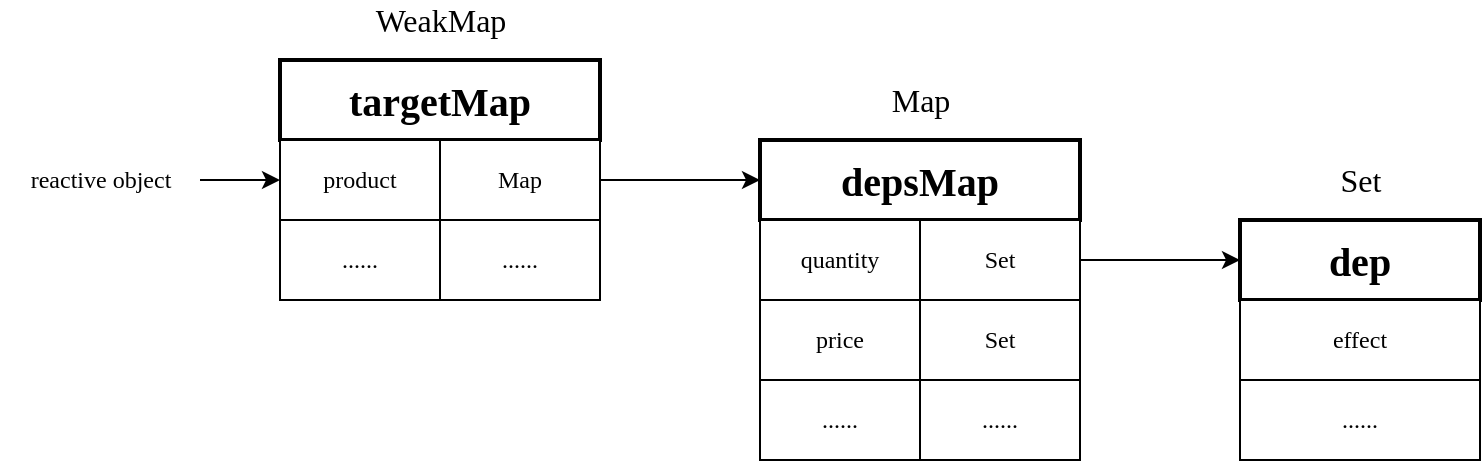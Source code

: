 <mxfile version="17.4.0" type="github">
  <diagram id="GzsZJ0gia4HIRhkVY6vl" name="Page-1">
    <mxGraphModel dx="1178" dy="641" grid="0" gridSize="10" guides="1" tooltips="1" connect="1" arrows="1" fold="1" page="1" pageScale="1" pageWidth="827" pageHeight="1169" math="0" shadow="0">
      <root>
        <mxCell id="0" />
        <mxCell id="1" parent="0" />
        <mxCell id="gN-B2AEJe_XTWejiOF4b-1" value="targetMap&lt;br&gt;" style="rounded=0;whiteSpace=wrap;html=1;fontStyle=1;fontSize=20;fontFamily=Comic Sans MS;labelBorderColor=none;strokeWidth=2;" parent="1" vertex="1">
          <mxGeometry x="160" y="160" width="160" height="40" as="geometry" />
        </mxCell>
        <mxCell id="gN-B2AEJe_XTWejiOF4b-4" value="product" style="rounded=0;whiteSpace=wrap;html=1;labelBorderColor=none;fontFamily=Comic Sans MS;fontSize=12;strokeWidth=1;" parent="1" vertex="1">
          <mxGeometry x="160" y="200" width="80" height="40" as="geometry" />
        </mxCell>
        <mxCell id="gN-B2AEJe_XTWejiOF4b-22" style="edgeStyle=none;rounded=0;orthogonalLoop=1;jettySize=auto;html=1;exitX=1;exitY=0.5;exitDx=0;exitDy=0;entryX=0;entryY=0.5;entryDx=0;entryDy=0;fontFamily=Comic Sans MS;fontSize=12;endArrow=classic;endFill=1;strokeWidth=1;" parent="1" source="gN-B2AEJe_XTWejiOF4b-5" target="gN-B2AEJe_XTWejiOF4b-15" edge="1">
          <mxGeometry relative="1" as="geometry" />
        </mxCell>
        <mxCell id="gN-B2AEJe_XTWejiOF4b-5" value="Map" style="rounded=0;whiteSpace=wrap;html=1;labelBorderColor=none;fontFamily=Comic Sans MS;fontSize=12;strokeWidth=1;" parent="1" vertex="1">
          <mxGeometry x="240" y="200" width="80" height="40" as="geometry" />
        </mxCell>
        <mxCell id="gN-B2AEJe_XTWejiOF4b-6" value="......" style="rounded=0;whiteSpace=wrap;html=1;labelBorderColor=none;fontFamily=Comic Sans MS;fontSize=12;strokeWidth=1;" parent="1" vertex="1">
          <mxGeometry x="160" y="240" width="80" height="40" as="geometry" />
        </mxCell>
        <mxCell id="gN-B2AEJe_XTWejiOF4b-7" value="......" style="rounded=0;whiteSpace=wrap;html=1;labelBorderColor=none;fontFamily=Comic Sans MS;fontSize=12;strokeWidth=1;" parent="1" vertex="1">
          <mxGeometry x="240" y="240" width="80" height="40" as="geometry" />
        </mxCell>
        <mxCell id="gN-B2AEJe_XTWejiOF4b-14" value="" style="orthogonalLoop=1;jettySize=auto;html=1;fontFamily=Comic Sans MS;fontSize=12;entryX=0;entryY=0.5;entryDx=0;entryDy=0;strokeWidth=1;rounded=0;endArrow=classic;endFill=1;" parent="1" source="gN-B2AEJe_XTWejiOF4b-11" target="gN-B2AEJe_XTWejiOF4b-4" edge="1">
          <mxGeometry relative="1" as="geometry" />
        </mxCell>
        <mxCell id="gN-B2AEJe_XTWejiOF4b-11" value="reactive object" style="text;html=1;align=center;verticalAlign=middle;resizable=0;points=[];autosize=1;strokeColor=none;fillColor=none;fontSize=12;fontFamily=Comic Sans MS;" parent="1" vertex="1">
          <mxGeometry x="20" y="210" width="100" height="20" as="geometry" />
        </mxCell>
        <mxCell id="gN-B2AEJe_XTWejiOF4b-15" value="depsMap" style="rounded=0;whiteSpace=wrap;html=1;fontStyle=1;fontSize=20;fontFamily=Comic Sans MS;labelBorderColor=none;strokeWidth=2;" parent="1" vertex="1">
          <mxGeometry x="400" y="200" width="160" height="40" as="geometry" />
        </mxCell>
        <mxCell id="gN-B2AEJe_XTWejiOF4b-16" value="quantity" style="rounded=0;whiteSpace=wrap;html=1;labelBorderColor=none;fontFamily=Comic Sans MS;fontSize=12;strokeWidth=1;" parent="1" vertex="1">
          <mxGeometry x="400" y="240" width="80" height="40" as="geometry" />
        </mxCell>
        <mxCell id="gN-B2AEJe_XTWejiOF4b-33" style="edgeStyle=none;rounded=0;orthogonalLoop=1;jettySize=auto;html=1;exitX=1;exitY=0.5;exitDx=0;exitDy=0;entryX=0;entryY=0.5;entryDx=0;entryDy=0;fontFamily=Comic Sans MS;fontSize=12;endArrow=classic;endFill=1;strokeWidth=1;" parent="1" source="gN-B2AEJe_XTWejiOF4b-17" target="gN-B2AEJe_XTWejiOF4b-23" edge="1">
          <mxGeometry relative="1" as="geometry" />
        </mxCell>
        <mxCell id="gN-B2AEJe_XTWejiOF4b-17" value="Set" style="rounded=0;whiteSpace=wrap;html=1;labelBorderColor=none;fontFamily=Comic Sans MS;fontSize=12;strokeWidth=1;" parent="1" vertex="1">
          <mxGeometry x="480" y="240" width="80" height="40" as="geometry" />
        </mxCell>
        <mxCell id="gN-B2AEJe_XTWejiOF4b-18" value="price" style="rounded=0;whiteSpace=wrap;html=1;labelBorderColor=none;fontFamily=Comic Sans MS;fontSize=12;strokeWidth=1;" parent="1" vertex="1">
          <mxGeometry x="400" y="280" width="80" height="40" as="geometry" />
        </mxCell>
        <mxCell id="gN-B2AEJe_XTWejiOF4b-19" value="Set" style="rounded=0;whiteSpace=wrap;html=1;labelBorderColor=none;fontFamily=Comic Sans MS;fontSize=12;strokeWidth=1;" parent="1" vertex="1">
          <mxGeometry x="480" y="280" width="80" height="40" as="geometry" />
        </mxCell>
        <mxCell id="gN-B2AEJe_XTWejiOF4b-20" value="......" style="rounded=0;whiteSpace=wrap;html=1;labelBorderColor=none;fontFamily=Comic Sans MS;fontSize=12;strokeWidth=1;" parent="1" vertex="1">
          <mxGeometry x="400" y="320" width="80" height="40" as="geometry" />
        </mxCell>
        <mxCell id="gN-B2AEJe_XTWejiOF4b-21" value="......" style="rounded=0;whiteSpace=wrap;html=1;labelBorderColor=none;fontFamily=Comic Sans MS;fontSize=12;strokeWidth=1;" parent="1" vertex="1">
          <mxGeometry x="480" y="320" width="80" height="40" as="geometry" />
        </mxCell>
        <mxCell id="gN-B2AEJe_XTWejiOF4b-23" value="dep" style="rounded=0;whiteSpace=wrap;html=1;fontStyle=1;fontSize=20;fontFamily=Comic Sans MS;labelBorderColor=none;strokeWidth=2;" parent="1" vertex="1">
          <mxGeometry x="640" y="240" width="120" height="40" as="geometry" />
        </mxCell>
        <mxCell id="gN-B2AEJe_XTWejiOF4b-31" value="effect" style="rounded=0;whiteSpace=wrap;html=1;labelBorderColor=none;fontFamily=Comic Sans MS;fontSize=12;strokeWidth=1;" parent="1" vertex="1">
          <mxGeometry x="640" y="280" width="120" height="40" as="geometry" />
        </mxCell>
        <mxCell id="gN-B2AEJe_XTWejiOF4b-32" value="......" style="rounded=0;whiteSpace=wrap;html=1;labelBorderColor=none;fontFamily=Comic Sans MS;fontSize=12;strokeWidth=1;" parent="1" vertex="1">
          <mxGeometry x="640" y="320" width="120" height="40" as="geometry" />
        </mxCell>
        <mxCell id="yQO5tdzhJHTxKxgPDMC5-11" value="WeakMap" style="text;html=1;align=center;verticalAlign=middle;resizable=0;points=[];autosize=1;strokeColor=none;fillColor=none;fontSize=16;fontFamily=Comic Sans MS;" vertex="1" parent="1">
          <mxGeometry x="195" y="130" width="90" height="20" as="geometry" />
        </mxCell>
        <mxCell id="yQO5tdzhJHTxKxgPDMC5-14" value="Map" style="text;html=1;align=center;verticalAlign=middle;resizable=0;points=[];autosize=1;strokeColor=none;fillColor=none;fontSize=16;fontFamily=Comic Sans MS;" vertex="1" parent="1">
          <mxGeometry x="455" y="170" width="50" height="20" as="geometry" />
        </mxCell>
        <mxCell id="yQO5tdzhJHTxKxgPDMC5-15" value="Set" style="text;html=1;align=center;verticalAlign=middle;resizable=0;points=[];autosize=1;strokeColor=none;fillColor=none;fontSize=16;fontFamily=Comic Sans MS;" vertex="1" parent="1">
          <mxGeometry x="680" y="210" width="40" height="20" as="geometry" />
        </mxCell>
      </root>
    </mxGraphModel>
  </diagram>
</mxfile>

